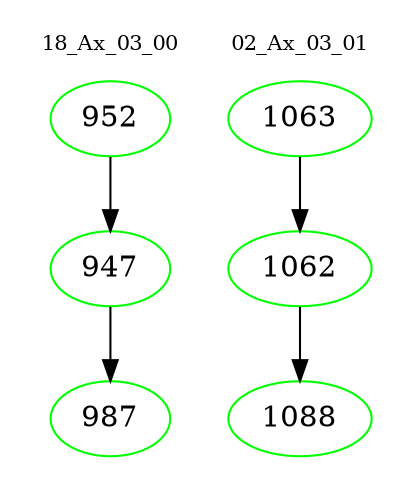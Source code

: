 digraph{
subgraph cluster_0 {
color = white
label = "18_Ax_03_00";
fontsize=10;
T0_952 [label="952", color="green"]
T0_952 -> T0_947 [color="black"]
T0_947 [label="947", color="green"]
T0_947 -> T0_987 [color="black"]
T0_987 [label="987", color="green"]
}
subgraph cluster_1 {
color = white
label = "02_Ax_03_01";
fontsize=10;
T1_1063 [label="1063", color="green"]
T1_1063 -> T1_1062 [color="black"]
T1_1062 [label="1062", color="green"]
T1_1062 -> T1_1088 [color="black"]
T1_1088 [label="1088", color="green"]
}
}
